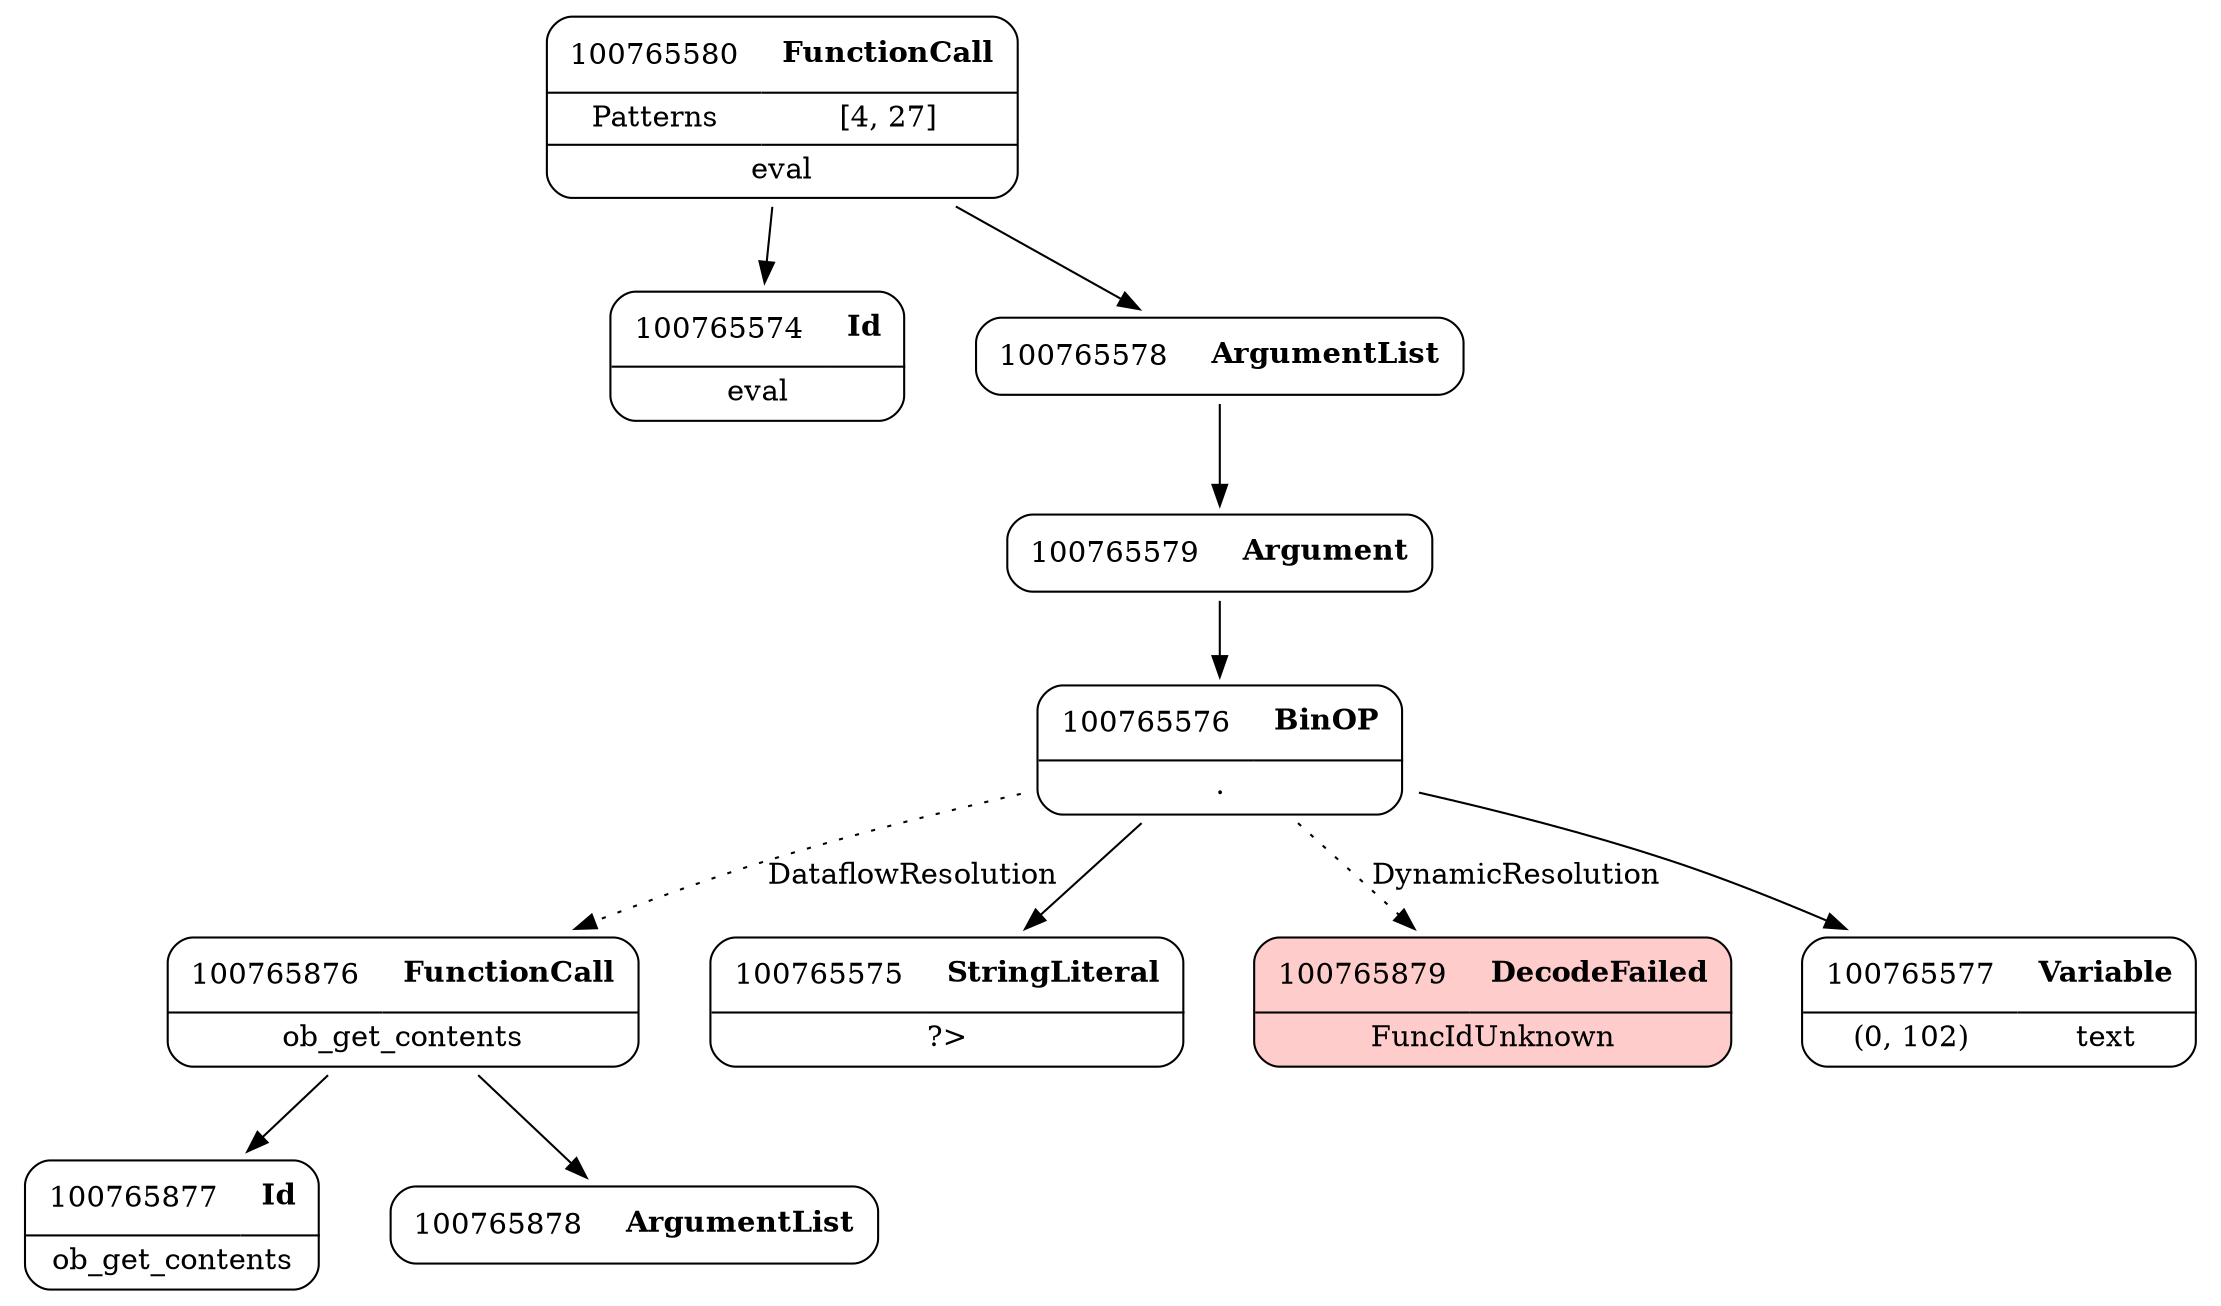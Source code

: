 digraph ast {
node [shape=none];
100765877 [label=<<TABLE border='1' cellspacing='0' cellpadding='10' style='rounded' ><TR><TD border='0'>100765877</TD><TD border='0'><B>Id</B></TD></TR><HR/><TR><TD border='0' cellpadding='5' colspan='2'>ob_get_contents</TD></TR></TABLE>>];
100765876 [label=<<TABLE border='1' cellspacing='0' cellpadding='10' style='rounded' ><TR><TD border='0'>100765876</TD><TD border='0'><B>FunctionCall</B></TD></TR><HR/><TR><TD border='0' cellpadding='5' colspan='2'>ob_get_contents</TD></TR></TABLE>>];
100765876 -> 100765877 [weight=2];
100765876 -> 100765878 [weight=2];
100765575 [label=<<TABLE border='1' cellspacing='0' cellpadding='10' style='rounded' ><TR><TD border='0'>100765575</TD><TD border='0'><B>StringLiteral</B></TD></TR><HR/><TR><TD border='0' cellpadding='5' colspan='2'>?&gt;</TD></TR></TABLE>>];
100765879 [label=<<TABLE border='1' cellspacing='0' cellpadding='10' style='rounded' bgcolor='#FFCCCC' ><TR><TD border='0'>100765879</TD><TD border='0'><B>DecodeFailed</B></TD></TR><HR/><TR><TD border='0' cellpadding='5' colspan='2'>FuncIdUnknown</TD></TR></TABLE>>];
100765574 [label=<<TABLE border='1' cellspacing='0' cellpadding='10' style='rounded' ><TR><TD border='0'>100765574</TD><TD border='0'><B>Id</B></TD></TR><HR/><TR><TD border='0' cellpadding='5' colspan='2'>eval</TD></TR></TABLE>>];
100765878 [label=<<TABLE border='1' cellspacing='0' cellpadding='10' style='rounded' ><TR><TD border='0'>100765878</TD><TD border='0'><B>ArgumentList</B></TD></TR></TABLE>>];
100765577 [label=<<TABLE border='1' cellspacing='0' cellpadding='10' style='rounded' ><TR><TD border='0'>100765577</TD><TD border='0'><B>Variable</B></TD></TR><HR/><TR><TD border='0' cellpadding='5'>(0, 102)</TD><TD border='0' cellpadding='5'>text</TD></TR></TABLE>>];
100765576 [label=<<TABLE border='1' cellspacing='0' cellpadding='10' style='rounded' ><TR><TD border='0'>100765576</TD><TD border='0'><B>BinOP</B></TD></TR><HR/><TR><TD border='0' cellpadding='5' colspan='2'>.</TD></TR></TABLE>>];
100765576 -> 100765575 [weight=2];
100765576 -> 100765577 [weight=2];
100765576 -> 100765879 [style=dotted,label=DynamicResolution];
100765576 -> 100765876 [style=dotted,label=DataflowResolution];
100765579 [label=<<TABLE border='1' cellspacing='0' cellpadding='10' style='rounded' ><TR><TD border='0'>100765579</TD><TD border='0'><B>Argument</B></TD></TR></TABLE>>];
100765579 -> 100765576 [weight=2];
100765578 [label=<<TABLE border='1' cellspacing='0' cellpadding='10' style='rounded' ><TR><TD border='0'>100765578</TD><TD border='0'><B>ArgumentList</B></TD></TR></TABLE>>];
100765578 -> 100765579 [weight=2];
100765580 [label=<<TABLE border='1' cellspacing='0' cellpadding='10' style='rounded' ><TR><TD border='0'>100765580</TD><TD border='0'><B>FunctionCall</B></TD></TR><HR/><TR><TD border='0' cellpadding='5'>Patterns</TD><TD border='0' cellpadding='5'>[4, 27]</TD></TR><HR/><TR><TD border='0' cellpadding='5' colspan='2'>eval</TD></TR></TABLE>>];
100765580 -> 100765574 [weight=2];
100765580 -> 100765578 [weight=2];
}
